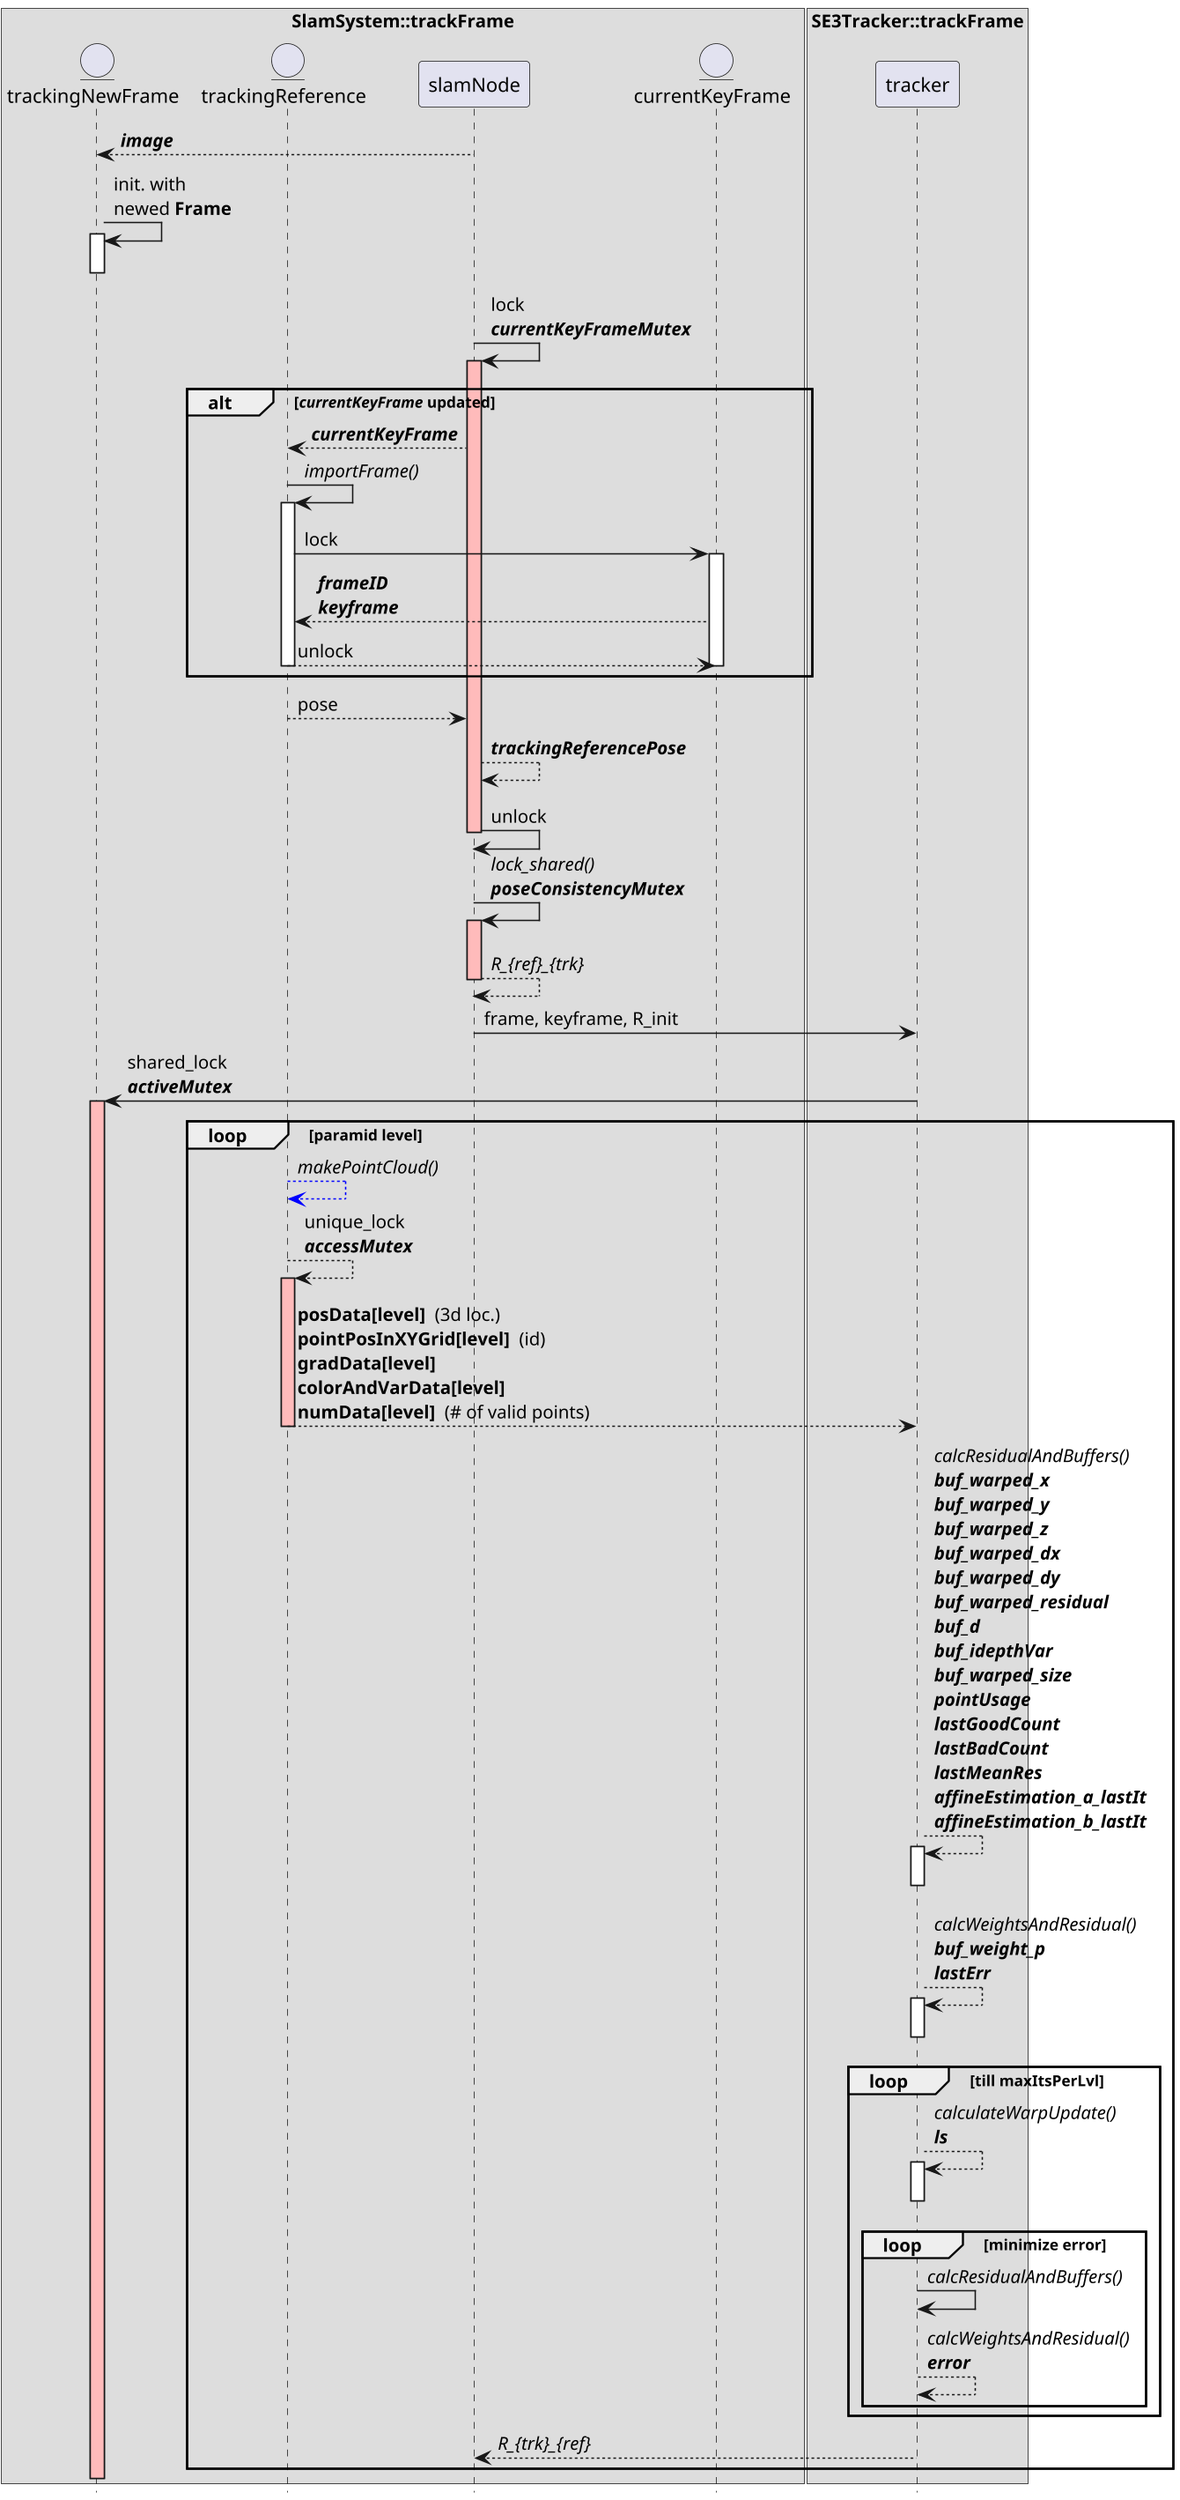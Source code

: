 @startuml
skinparam dpi 150
hide footbox

entity trackingNewFrame
entity trackingReference
entity currentKeyFrame
box "SlamSystem::trackFrame"
participant trackingNewFrame
participant trackingReference
participant slamNode
participant currentKeyFrame
end box

box "SE3Tracker::trackFrame"
participant tracker
end box

slamNode --> trackingNewFrame : //**image**//

trackingNewFrame -> trackingNewFrame: init. with\nnewed **Frame**
activate trackingNewFrame
deactivate trackingNewFrame

slamNode -> slamNode : lock\n//**currentKeyFrameMutex**//
activate slamNode #FFBBBB

alt //**currentKeyFrame**// updated
slamNode --> trackingReference : //**currentKeyFrame**//
trackingReference -> trackingReference : //importFrame()//
activate trackingReference
trackingReference -> currentKeyFrame : lock
activate currentKeyFrame
currentKeyFrame --> trackingReference : //**frameID**//\n//**keyframe**//
trackingReference --> currentKeyFrame : unlock
deactivate currentKeyFrame
deactivate trackingReference
end

trackingReference --> slamNode : pose
slamNode --> slamNode : //**trackingReferencePose**//

slamNode -> slamNode : unlock
deactivate slamNode

slamNode -> slamNode : //lock_shared()//\n//**poseConsistencyMutex**//
activate slamNode #FFBBBB

slamNode --> slamNode : //R_{ref}_{trk}//
deactivate slamNode

slamNode -> tracker : frame, keyframe, R_init
tracker -> trackingNewFrame : shared_lock\n//**activeMutex**//
activate trackingNewFrame #FFBBBB

loop paramid level
trackingReference -[#0000FF]-> trackingReference : //makePointCloud()//
trackingReference --> trackingReference : unique_lock\n//**accessMutex**//
activate trackingReference #FFBBBB
trackingReference --> tracker: **posData[level]**  (3d loc.)\n**pointPosInXYGrid[level]**  (id)\n**gradData[level]**\n**colorAndVarData[level]**\n**numData[level]**  (# of valid points)
deactivate trackingReference

tracker --> tracker : //calcResidualAndBuffers()//\n//**buf_warped_x**//\n//**buf_warped_y**//\n//**buf_warped_z**//\n//**buf_warped_dx**//\n//**buf_warped_dy**//\n//**buf_warped_residual**//\n//**buf_d**//\n//**buf_idepthVar**//\n//**buf_warped_size**//\n//**pointUsage**//\n//**lastGoodCount**//\n//**lastBadCount**//\n//**lastMeanRes**//\n//**affineEstimation_a_lastIt**//\n//**affineEstimation_b_lastIt**//
activate tracker
deactivate tracker

tracker --> tracker : //calcWeightsAndResidual()//\n//**buf_weight_p**//\n//**lastErr**//
activate tracker
deactivate tracker

loop till maxItsPerLvl
tracker --> tracker : //calculateWarpUpdate()//\n//**ls**//
activate tracker
deactivate tracker

loop minimize error

tracker -> tracker : //calcResidualAndBuffers()//
tracker --> tracker : //calcWeightsAndResidual()//\n//**error**//

end


end

tracker --> slamNode : //R_{trk}_{ref}//


end
deactivate trackingNewFrame

@enduml

